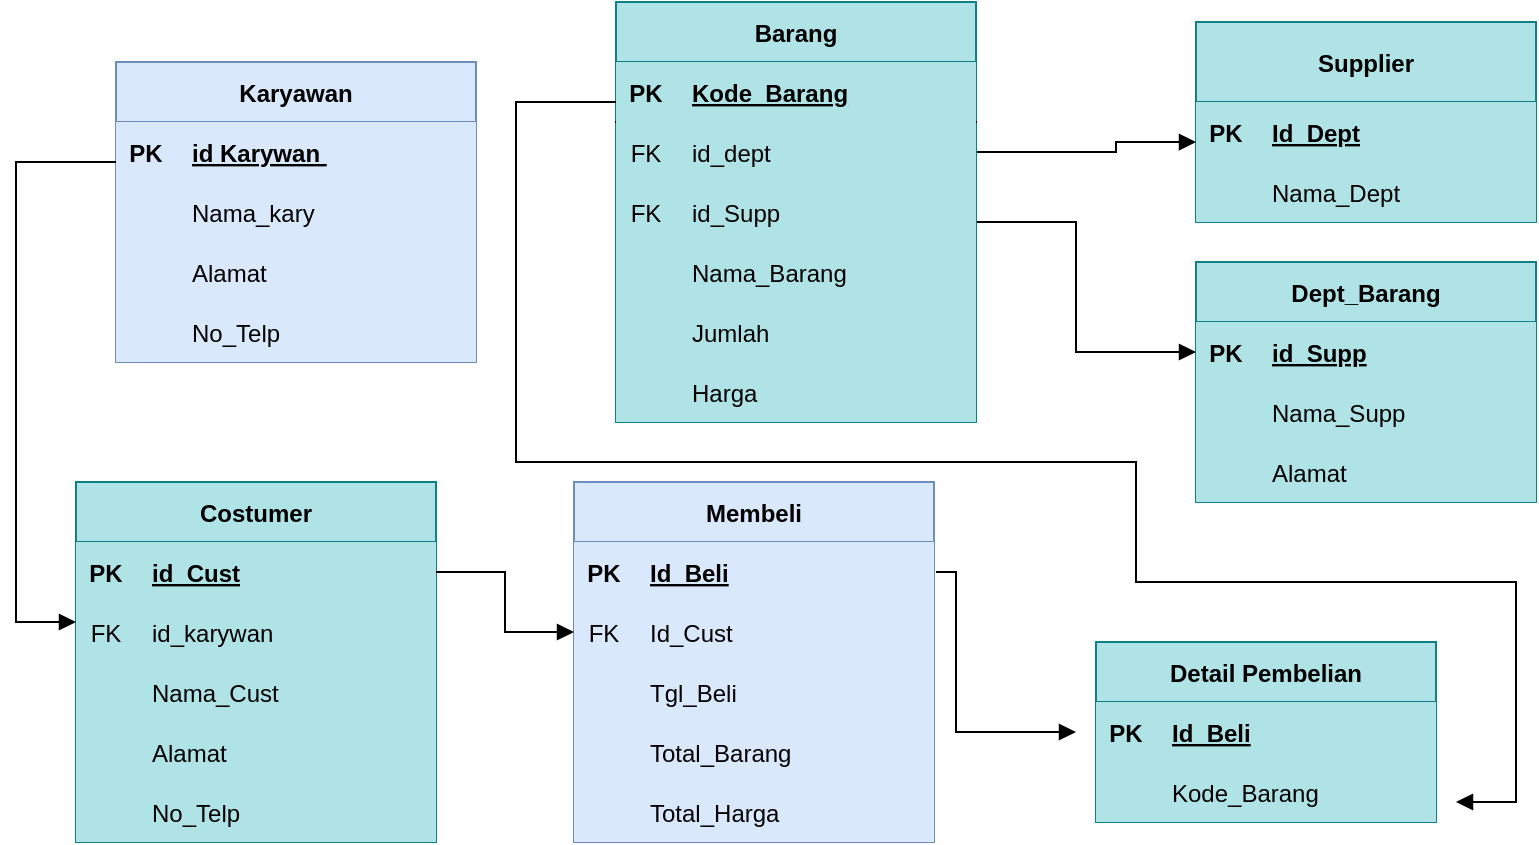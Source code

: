 <mxfile version="20.5.2" type="github">
  <diagram id="lLpXDyVzqlYHPdVx78_k" name="Halaman-1">
    <mxGraphModel dx="830" dy="457" grid="1" gridSize="10" guides="1" tooltips="1" connect="1" arrows="1" fold="1" page="1" pageScale="1" pageWidth="827" pageHeight="1169" math="0" shadow="0">
      <root>
        <mxCell id="0" />
        <mxCell id="1" parent="0" />
        <mxCell id="tjBfu9nN-_XpgavEUP0M-31" value="Karyawan" style="shape=table;startSize=30;container=1;collapsible=1;childLayout=tableLayout;fixedRows=1;rowLines=0;fontStyle=1;align=center;resizeLast=1;fillColor=#dae8fc;strokeColor=#6c8ebf;bottom=0;" vertex="1" parent="1">
          <mxGeometry x="100" y="90" width="180" height="150" as="geometry" />
        </mxCell>
        <mxCell id="tjBfu9nN-_XpgavEUP0M-32" value="" style="shape=tableRow;horizontal=0;startSize=0;swimlaneHead=0;swimlaneBody=0;fillColor=#dae8fc;collapsible=0;dropTarget=0;points=[[0,0.5],[1,0.5]];portConstraint=eastwest;top=0;left=0;right=0;bottom=0;strokeColor=#6c8ebf;" vertex="1" parent="tjBfu9nN-_XpgavEUP0M-31">
          <mxGeometry y="30" width="180" height="30" as="geometry" />
        </mxCell>
        <mxCell id="tjBfu9nN-_XpgavEUP0M-33" value="PK" style="shape=partialRectangle;connectable=0;fillColor=#dae8fc;top=0;left=0;bottom=0;right=0;fontStyle=1;overflow=hidden;strokeColor=#6c8ebf;" vertex="1" parent="tjBfu9nN-_XpgavEUP0M-32">
          <mxGeometry width="30" height="30" as="geometry">
            <mxRectangle width="30" height="30" as="alternateBounds" />
          </mxGeometry>
        </mxCell>
        <mxCell id="tjBfu9nN-_XpgavEUP0M-34" value="id Karywan " style="shape=partialRectangle;connectable=0;fillColor=#dae8fc;top=0;left=0;bottom=0;right=0;align=left;spacingLeft=6;fontStyle=5;overflow=hidden;strokeColor=#6c8ebf;" vertex="1" parent="tjBfu9nN-_XpgavEUP0M-32">
          <mxGeometry x="30" width="150" height="30" as="geometry">
            <mxRectangle width="150" height="30" as="alternateBounds" />
          </mxGeometry>
        </mxCell>
        <mxCell id="tjBfu9nN-_XpgavEUP0M-35" value="" style="shape=tableRow;horizontal=0;startSize=0;swimlaneHead=0;swimlaneBody=0;fillColor=#dae8fc;collapsible=0;dropTarget=0;points=[[0,0.5],[1,0.5]];portConstraint=eastwest;top=0;left=0;right=0;bottom=0;strokeColor=#6c8ebf;" vertex="1" parent="tjBfu9nN-_XpgavEUP0M-31">
          <mxGeometry y="60" width="180" height="30" as="geometry" />
        </mxCell>
        <mxCell id="tjBfu9nN-_XpgavEUP0M-36" value="" style="shape=partialRectangle;connectable=0;fillColor=#dae8fc;top=0;left=0;bottom=0;right=0;editable=1;overflow=hidden;strokeColor=#6c8ebf;" vertex="1" parent="tjBfu9nN-_XpgavEUP0M-35">
          <mxGeometry width="30" height="30" as="geometry">
            <mxRectangle width="30" height="30" as="alternateBounds" />
          </mxGeometry>
        </mxCell>
        <mxCell id="tjBfu9nN-_XpgavEUP0M-37" value="Nama_kary" style="shape=partialRectangle;connectable=0;fillColor=#dae8fc;top=0;left=0;bottom=0;right=0;align=left;spacingLeft=6;overflow=hidden;strokeColor=#6c8ebf;" vertex="1" parent="tjBfu9nN-_XpgavEUP0M-35">
          <mxGeometry x="30" width="150" height="30" as="geometry">
            <mxRectangle width="150" height="30" as="alternateBounds" />
          </mxGeometry>
        </mxCell>
        <mxCell id="tjBfu9nN-_XpgavEUP0M-38" value="" style="shape=tableRow;horizontal=0;startSize=0;swimlaneHead=0;swimlaneBody=0;fillColor=#dae8fc;collapsible=0;dropTarget=0;points=[[0,0.5],[1,0.5]];portConstraint=eastwest;top=0;left=0;right=0;bottom=0;strokeColor=#6c8ebf;" vertex="1" parent="tjBfu9nN-_XpgavEUP0M-31">
          <mxGeometry y="90" width="180" height="30" as="geometry" />
        </mxCell>
        <mxCell id="tjBfu9nN-_XpgavEUP0M-39" value="" style="shape=partialRectangle;connectable=0;fillColor=#dae8fc;top=0;left=0;bottom=0;right=0;editable=1;overflow=hidden;strokeColor=#6c8ebf;" vertex="1" parent="tjBfu9nN-_XpgavEUP0M-38">
          <mxGeometry width="30" height="30" as="geometry">
            <mxRectangle width="30" height="30" as="alternateBounds" />
          </mxGeometry>
        </mxCell>
        <mxCell id="tjBfu9nN-_XpgavEUP0M-40" value="Alamat" style="shape=partialRectangle;connectable=0;fillColor=#dae8fc;top=0;left=0;bottom=0;right=0;align=left;spacingLeft=6;overflow=hidden;strokeColor=#6c8ebf;" vertex="1" parent="tjBfu9nN-_XpgavEUP0M-38">
          <mxGeometry x="30" width="150" height="30" as="geometry">
            <mxRectangle width="150" height="30" as="alternateBounds" />
          </mxGeometry>
        </mxCell>
        <mxCell id="tjBfu9nN-_XpgavEUP0M-41" value="" style="shape=tableRow;horizontal=0;startSize=0;swimlaneHead=0;swimlaneBody=0;fillColor=#dae8fc;collapsible=0;dropTarget=0;points=[[0,0.5],[1,0.5]];portConstraint=eastwest;top=0;left=0;right=0;bottom=0;strokeColor=#6c8ebf;" vertex="1" parent="tjBfu9nN-_XpgavEUP0M-31">
          <mxGeometry y="120" width="180" height="30" as="geometry" />
        </mxCell>
        <mxCell id="tjBfu9nN-_XpgavEUP0M-42" value="" style="shape=partialRectangle;connectable=0;fillColor=#dae8fc;top=0;left=0;bottom=0;right=0;editable=1;overflow=hidden;strokeColor=#6c8ebf;" vertex="1" parent="tjBfu9nN-_XpgavEUP0M-41">
          <mxGeometry width="30" height="30" as="geometry">
            <mxRectangle width="30" height="30" as="alternateBounds" />
          </mxGeometry>
        </mxCell>
        <mxCell id="tjBfu9nN-_XpgavEUP0M-43" value="No_Telp" style="shape=partialRectangle;connectable=0;fillColor=#dae8fc;top=0;left=0;bottom=0;right=0;align=left;spacingLeft=6;overflow=hidden;strokeColor=#6c8ebf;" vertex="1" parent="tjBfu9nN-_XpgavEUP0M-41">
          <mxGeometry x="30" width="150" height="30" as="geometry">
            <mxRectangle width="150" height="30" as="alternateBounds" />
          </mxGeometry>
        </mxCell>
        <mxCell id="tjBfu9nN-_XpgavEUP0M-44" value="Membeli" style="shape=table;startSize=30;container=1;collapsible=1;childLayout=tableLayout;fixedRows=1;rowLines=0;fontStyle=1;align=center;resizeLast=1;fillColor=#dae8fc;strokeColor=#6c8ebf;bottom=0;" vertex="1" parent="1">
          <mxGeometry x="329" y="300" width="180" height="180" as="geometry" />
        </mxCell>
        <mxCell id="tjBfu9nN-_XpgavEUP0M-45" value="" style="shape=tableRow;horizontal=0;startSize=0;swimlaneHead=0;swimlaneBody=0;fillColor=#dae8fc;collapsible=0;dropTarget=0;points=[[0,0.5],[1,0.5]];portConstraint=eastwest;top=0;left=0;right=0;bottom=0;strokeColor=#6c8ebf;" vertex="1" parent="tjBfu9nN-_XpgavEUP0M-44">
          <mxGeometry y="30" width="180" height="30" as="geometry" />
        </mxCell>
        <mxCell id="tjBfu9nN-_XpgavEUP0M-46" value="PK" style="shape=partialRectangle;connectable=0;fillColor=#dae8fc;top=0;left=0;bottom=0;right=0;fontStyle=1;overflow=hidden;strokeColor=#6c8ebf;" vertex="1" parent="tjBfu9nN-_XpgavEUP0M-45">
          <mxGeometry width="30" height="30" as="geometry">
            <mxRectangle width="30" height="30" as="alternateBounds" />
          </mxGeometry>
        </mxCell>
        <mxCell id="tjBfu9nN-_XpgavEUP0M-47" value="Id_Beli" style="shape=partialRectangle;connectable=0;fillColor=#dae8fc;top=0;left=0;bottom=0;right=0;align=left;spacingLeft=6;fontStyle=5;overflow=hidden;strokeColor=#6c8ebf;" vertex="1" parent="tjBfu9nN-_XpgavEUP0M-45">
          <mxGeometry x="30" width="150" height="30" as="geometry">
            <mxRectangle width="150" height="30" as="alternateBounds" />
          </mxGeometry>
        </mxCell>
        <mxCell id="tjBfu9nN-_XpgavEUP0M-48" value="" style="shape=tableRow;horizontal=0;startSize=0;swimlaneHead=0;swimlaneBody=0;fillColor=#dae8fc;collapsible=0;dropTarget=0;points=[[0,0.5],[1,0.5]];portConstraint=eastwest;top=0;left=0;right=0;bottom=0;strokeColor=#6c8ebf;" vertex="1" parent="tjBfu9nN-_XpgavEUP0M-44">
          <mxGeometry y="60" width="180" height="30" as="geometry" />
        </mxCell>
        <mxCell id="tjBfu9nN-_XpgavEUP0M-49" value="FK" style="shape=partialRectangle;connectable=0;fillColor=#dae8fc;top=0;left=0;bottom=0;right=0;editable=1;overflow=hidden;strokeColor=#6c8ebf;" vertex="1" parent="tjBfu9nN-_XpgavEUP0M-48">
          <mxGeometry width="30" height="30" as="geometry">
            <mxRectangle width="30" height="30" as="alternateBounds" />
          </mxGeometry>
        </mxCell>
        <mxCell id="tjBfu9nN-_XpgavEUP0M-50" value="Id_Cust" style="shape=partialRectangle;connectable=0;fillColor=#dae8fc;top=0;left=0;bottom=0;right=0;align=left;spacingLeft=6;overflow=hidden;strokeColor=#6c8ebf;" vertex="1" parent="tjBfu9nN-_XpgavEUP0M-48">
          <mxGeometry x="30" width="150" height="30" as="geometry">
            <mxRectangle width="150" height="30" as="alternateBounds" />
          </mxGeometry>
        </mxCell>
        <mxCell id="tjBfu9nN-_XpgavEUP0M-51" value="" style="shape=tableRow;horizontal=0;startSize=0;swimlaneHead=0;swimlaneBody=0;fillColor=#dae8fc;collapsible=0;dropTarget=0;points=[[0,0.5],[1,0.5]];portConstraint=eastwest;top=0;left=0;right=0;bottom=0;strokeColor=#6c8ebf;" vertex="1" parent="tjBfu9nN-_XpgavEUP0M-44">
          <mxGeometry y="90" width="180" height="30" as="geometry" />
        </mxCell>
        <mxCell id="tjBfu9nN-_XpgavEUP0M-52" value="" style="shape=partialRectangle;connectable=0;fillColor=#dae8fc;top=0;left=0;bottom=0;right=0;editable=1;overflow=hidden;strokeColor=#6c8ebf;" vertex="1" parent="tjBfu9nN-_XpgavEUP0M-51">
          <mxGeometry width="30" height="30" as="geometry">
            <mxRectangle width="30" height="30" as="alternateBounds" />
          </mxGeometry>
        </mxCell>
        <mxCell id="tjBfu9nN-_XpgavEUP0M-53" value="Tgl_Beli" style="shape=partialRectangle;connectable=0;fillColor=#dae8fc;top=0;left=0;bottom=0;right=0;align=left;spacingLeft=6;overflow=hidden;strokeColor=#6c8ebf;" vertex="1" parent="tjBfu9nN-_XpgavEUP0M-51">
          <mxGeometry x="30" width="150" height="30" as="geometry">
            <mxRectangle width="150" height="30" as="alternateBounds" />
          </mxGeometry>
        </mxCell>
        <mxCell id="tjBfu9nN-_XpgavEUP0M-54" value="" style="shape=tableRow;horizontal=0;startSize=0;swimlaneHead=0;swimlaneBody=0;fillColor=#dae8fc;collapsible=0;dropTarget=0;points=[[0,0.5],[1,0.5]];portConstraint=eastwest;top=0;left=0;right=0;bottom=0;strokeColor=#6c8ebf;" vertex="1" parent="tjBfu9nN-_XpgavEUP0M-44">
          <mxGeometry y="120" width="180" height="30" as="geometry" />
        </mxCell>
        <mxCell id="tjBfu9nN-_XpgavEUP0M-55" value="" style="shape=partialRectangle;connectable=0;fillColor=#dae8fc;top=0;left=0;bottom=0;right=0;editable=1;overflow=hidden;strokeColor=#6c8ebf;" vertex="1" parent="tjBfu9nN-_XpgavEUP0M-54">
          <mxGeometry width="30" height="30" as="geometry">
            <mxRectangle width="30" height="30" as="alternateBounds" />
          </mxGeometry>
        </mxCell>
        <mxCell id="tjBfu9nN-_XpgavEUP0M-56" value="Total_Barang" style="shape=partialRectangle;connectable=0;fillColor=#dae8fc;top=0;left=0;bottom=0;right=0;align=left;spacingLeft=6;overflow=hidden;strokeColor=#6c8ebf;" vertex="1" parent="tjBfu9nN-_XpgavEUP0M-54">
          <mxGeometry x="30" width="150" height="30" as="geometry">
            <mxRectangle width="150" height="30" as="alternateBounds" />
          </mxGeometry>
        </mxCell>
        <mxCell id="tjBfu9nN-_XpgavEUP0M-113" value="" style="shape=tableRow;horizontal=0;startSize=0;swimlaneHead=0;swimlaneBody=0;fillColor=#dae8fc;collapsible=0;dropTarget=0;points=[[0,0.5],[1,0.5]];portConstraint=eastwest;top=0;left=0;right=0;bottom=0;strokeColor=#6c8ebf;" vertex="1" parent="tjBfu9nN-_XpgavEUP0M-44">
          <mxGeometry y="150" width="180" height="30" as="geometry" />
        </mxCell>
        <mxCell id="tjBfu9nN-_XpgavEUP0M-114" value="" style="shape=partialRectangle;connectable=0;fillColor=#dae8fc;top=0;left=0;bottom=0;right=0;editable=1;overflow=hidden;strokeColor=#6c8ebf;" vertex="1" parent="tjBfu9nN-_XpgavEUP0M-113">
          <mxGeometry width="30" height="30" as="geometry">
            <mxRectangle width="30" height="30" as="alternateBounds" />
          </mxGeometry>
        </mxCell>
        <mxCell id="tjBfu9nN-_XpgavEUP0M-115" value="Total_Harga" style="shape=partialRectangle;connectable=0;fillColor=#dae8fc;top=0;left=0;bottom=0;right=0;align=left;spacingLeft=6;overflow=hidden;strokeColor=#6c8ebf;" vertex="1" parent="tjBfu9nN-_XpgavEUP0M-113">
          <mxGeometry x="30" width="150" height="30" as="geometry">
            <mxRectangle width="150" height="30" as="alternateBounds" />
          </mxGeometry>
        </mxCell>
        <mxCell id="tjBfu9nN-_XpgavEUP0M-57" value="Costumer" style="shape=table;startSize=30;container=1;collapsible=1;childLayout=tableLayout;fixedRows=1;rowLines=0;fontStyle=1;align=center;resizeLast=1;fillColor=#b0e3e6;strokeColor=#0e8088;bottom=0;" vertex="1" parent="1">
          <mxGeometry x="80" y="300" width="180" height="180" as="geometry">
            <mxRectangle x="330" y="80" width="100" height="30" as="alternateBounds" />
          </mxGeometry>
        </mxCell>
        <mxCell id="tjBfu9nN-_XpgavEUP0M-58" value="" style="shape=tableRow;horizontal=0;startSize=0;swimlaneHead=0;swimlaneBody=0;collapsible=0;dropTarget=0;points=[[0,0.5],[1,0.5]];portConstraint=eastwest;top=0;left=0;right=0;bottom=0;fillColor=#b0e3e6;strokeColor=#0e8088;" vertex="1" parent="tjBfu9nN-_XpgavEUP0M-57">
          <mxGeometry y="30" width="180" height="30" as="geometry" />
        </mxCell>
        <mxCell id="tjBfu9nN-_XpgavEUP0M-59" value="PK" style="shape=partialRectangle;connectable=0;top=0;left=0;bottom=0;right=0;fontStyle=1;overflow=hidden;fillColor=#b0e3e6;strokeColor=#0e8088;" vertex="1" parent="tjBfu9nN-_XpgavEUP0M-58">
          <mxGeometry width="30" height="30" as="geometry">
            <mxRectangle width="30" height="30" as="alternateBounds" />
          </mxGeometry>
        </mxCell>
        <mxCell id="tjBfu9nN-_XpgavEUP0M-60" value="id_Cust" style="shape=partialRectangle;connectable=0;top=0;left=0;bottom=0;right=0;align=left;spacingLeft=6;fontStyle=5;overflow=hidden;fillColor=#b0e3e6;strokeColor=#0e8088;" vertex="1" parent="tjBfu9nN-_XpgavEUP0M-58">
          <mxGeometry x="30" width="150" height="30" as="geometry">
            <mxRectangle width="150" height="30" as="alternateBounds" />
          </mxGeometry>
        </mxCell>
        <mxCell id="tjBfu9nN-_XpgavEUP0M-61" value="" style="shape=tableRow;horizontal=0;startSize=0;swimlaneHead=0;swimlaneBody=0;collapsible=0;dropTarget=0;points=[[0,0.5],[1,0.5]];portConstraint=eastwest;top=0;left=0;right=0;bottom=0;fillColor=#b0e3e6;strokeColor=#0e8088;" vertex="1" parent="tjBfu9nN-_XpgavEUP0M-57">
          <mxGeometry y="60" width="180" height="30" as="geometry" />
        </mxCell>
        <mxCell id="tjBfu9nN-_XpgavEUP0M-62" value="FK" style="shape=partialRectangle;connectable=0;top=0;left=0;bottom=0;right=0;editable=1;overflow=hidden;fillColor=#b0e3e6;strokeColor=#0e8088;" vertex="1" parent="tjBfu9nN-_XpgavEUP0M-61">
          <mxGeometry width="30" height="30" as="geometry">
            <mxRectangle width="30" height="30" as="alternateBounds" />
          </mxGeometry>
        </mxCell>
        <mxCell id="tjBfu9nN-_XpgavEUP0M-63" value="id_karywan" style="shape=partialRectangle;connectable=0;top=0;left=0;bottom=0;right=0;align=left;spacingLeft=6;overflow=hidden;fillColor=#b0e3e6;strokeColor=#0e8088;" vertex="1" parent="tjBfu9nN-_XpgavEUP0M-61">
          <mxGeometry x="30" width="150" height="30" as="geometry">
            <mxRectangle width="150" height="30" as="alternateBounds" />
          </mxGeometry>
        </mxCell>
        <mxCell id="tjBfu9nN-_XpgavEUP0M-64" value="" style="shape=tableRow;horizontal=0;startSize=0;swimlaneHead=0;swimlaneBody=0;collapsible=0;dropTarget=0;points=[[0,0.5],[1,0.5]];portConstraint=eastwest;top=0;left=0;right=0;bottom=0;fillColor=#b0e3e6;strokeColor=#0e8088;" vertex="1" parent="tjBfu9nN-_XpgavEUP0M-57">
          <mxGeometry y="90" width="180" height="30" as="geometry" />
        </mxCell>
        <mxCell id="tjBfu9nN-_XpgavEUP0M-65" value="" style="shape=partialRectangle;connectable=0;top=0;left=0;bottom=0;right=0;editable=1;overflow=hidden;fillColor=#b0e3e6;strokeColor=#0e8088;" vertex="1" parent="tjBfu9nN-_XpgavEUP0M-64">
          <mxGeometry width="30" height="30" as="geometry">
            <mxRectangle width="30" height="30" as="alternateBounds" />
          </mxGeometry>
        </mxCell>
        <mxCell id="tjBfu9nN-_XpgavEUP0M-66" value="Nama_Cust" style="shape=partialRectangle;connectable=0;top=0;left=0;bottom=0;right=0;align=left;spacingLeft=6;overflow=hidden;fillColor=#b0e3e6;strokeColor=#0e8088;" vertex="1" parent="tjBfu9nN-_XpgavEUP0M-64">
          <mxGeometry x="30" width="150" height="30" as="geometry">
            <mxRectangle width="150" height="30" as="alternateBounds" />
          </mxGeometry>
        </mxCell>
        <mxCell id="tjBfu9nN-_XpgavEUP0M-67" value="" style="shape=tableRow;horizontal=0;startSize=0;swimlaneHead=0;swimlaneBody=0;collapsible=0;dropTarget=0;points=[[0,0.5],[1,0.5]];portConstraint=eastwest;top=0;left=0;right=0;bottom=0;fillColor=#b0e3e6;strokeColor=#0e8088;" vertex="1" parent="tjBfu9nN-_XpgavEUP0M-57">
          <mxGeometry y="120" width="180" height="30" as="geometry" />
        </mxCell>
        <mxCell id="tjBfu9nN-_XpgavEUP0M-68" value="" style="shape=partialRectangle;connectable=0;top=0;left=0;bottom=0;right=0;editable=1;overflow=hidden;fillColor=#b0e3e6;strokeColor=#0e8088;" vertex="1" parent="tjBfu9nN-_XpgavEUP0M-67">
          <mxGeometry width="30" height="30" as="geometry">
            <mxRectangle width="30" height="30" as="alternateBounds" />
          </mxGeometry>
        </mxCell>
        <mxCell id="tjBfu9nN-_XpgavEUP0M-69" value="Alamat" style="shape=partialRectangle;connectable=0;top=0;left=0;bottom=0;right=0;align=left;spacingLeft=6;overflow=hidden;fillColor=#b0e3e6;strokeColor=#0e8088;" vertex="1" parent="tjBfu9nN-_XpgavEUP0M-67">
          <mxGeometry x="30" width="150" height="30" as="geometry">
            <mxRectangle width="150" height="30" as="alternateBounds" />
          </mxGeometry>
        </mxCell>
        <mxCell id="tjBfu9nN-_XpgavEUP0M-88" value="" style="shape=tableRow;horizontal=0;startSize=0;swimlaneHead=0;swimlaneBody=0;collapsible=0;dropTarget=0;points=[[0,0.5],[1,0.5]];portConstraint=eastwest;top=0;left=0;right=0;bottom=0;fillColor=#b0e3e6;strokeColor=#0e8088;" vertex="1" parent="tjBfu9nN-_XpgavEUP0M-57">
          <mxGeometry y="150" width="180" height="30" as="geometry" />
        </mxCell>
        <mxCell id="tjBfu9nN-_XpgavEUP0M-89" value="" style="shape=partialRectangle;connectable=0;top=0;left=0;bottom=0;right=0;editable=1;overflow=hidden;fillColor=#b0e3e6;strokeColor=#0e8088;" vertex="1" parent="tjBfu9nN-_XpgavEUP0M-88">
          <mxGeometry width="30" height="30" as="geometry">
            <mxRectangle width="30" height="30" as="alternateBounds" />
          </mxGeometry>
        </mxCell>
        <mxCell id="tjBfu9nN-_XpgavEUP0M-90" value="No_Telp" style="shape=partialRectangle;connectable=0;top=0;left=0;bottom=0;right=0;align=left;spacingLeft=6;overflow=hidden;fillColor=#b0e3e6;strokeColor=#0e8088;" vertex="1" parent="tjBfu9nN-_XpgavEUP0M-88">
          <mxGeometry x="30" width="150" height="30" as="geometry">
            <mxRectangle width="150" height="30" as="alternateBounds" />
          </mxGeometry>
        </mxCell>
        <mxCell id="tjBfu9nN-_XpgavEUP0M-97" value="Detail Pembelian" style="shape=table;startSize=30;container=1;collapsible=1;childLayout=tableLayout;fixedRows=1;rowLines=0;fontStyle=1;align=center;resizeLast=1;fillColor=#b0e3e6;strokeColor=#0e8088;bottom=0;" vertex="1" parent="1">
          <mxGeometry x="590" y="380" width="170" height="90" as="geometry">
            <mxRectangle x="330" y="80" width="100" height="30" as="alternateBounds" />
          </mxGeometry>
        </mxCell>
        <mxCell id="tjBfu9nN-_XpgavEUP0M-98" value="" style="shape=tableRow;horizontal=0;startSize=0;swimlaneHead=0;swimlaneBody=0;collapsible=0;dropTarget=0;points=[[0,0.5],[1,0.5]];portConstraint=eastwest;top=0;left=0;right=0;bottom=0;fillColor=#b0e3e6;strokeColor=#0e8088;" vertex="1" parent="tjBfu9nN-_XpgavEUP0M-97">
          <mxGeometry y="30" width="170" height="30" as="geometry" />
        </mxCell>
        <mxCell id="tjBfu9nN-_XpgavEUP0M-99" value="PK" style="shape=partialRectangle;connectable=0;top=0;left=0;bottom=0;right=0;fontStyle=1;overflow=hidden;fillColor=#b0e3e6;strokeColor=#0e8088;" vertex="1" parent="tjBfu9nN-_XpgavEUP0M-98">
          <mxGeometry width="30" height="30" as="geometry">
            <mxRectangle width="30" height="30" as="alternateBounds" />
          </mxGeometry>
        </mxCell>
        <mxCell id="tjBfu9nN-_XpgavEUP0M-100" value="Id_Beli" style="shape=partialRectangle;connectable=0;top=0;left=0;bottom=0;right=0;align=left;spacingLeft=6;fontStyle=5;overflow=hidden;fillColor=#b0e3e6;strokeColor=#0e8088;" vertex="1" parent="tjBfu9nN-_XpgavEUP0M-98">
          <mxGeometry x="30" width="140" height="30" as="geometry">
            <mxRectangle width="140" height="30" as="alternateBounds" />
          </mxGeometry>
        </mxCell>
        <mxCell id="tjBfu9nN-_XpgavEUP0M-101" value="" style="shape=tableRow;horizontal=0;startSize=0;swimlaneHead=0;swimlaneBody=0;collapsible=0;dropTarget=0;points=[[0,0.5],[1,0.5]];portConstraint=eastwest;top=0;left=0;right=0;bottom=0;fillColor=#b0e3e6;strokeColor=#0e8088;" vertex="1" parent="tjBfu9nN-_XpgavEUP0M-97">
          <mxGeometry y="60" width="170" height="30" as="geometry" />
        </mxCell>
        <mxCell id="tjBfu9nN-_XpgavEUP0M-102" value="" style="shape=partialRectangle;connectable=0;top=0;left=0;bottom=0;right=0;editable=1;overflow=hidden;fillColor=#b0e3e6;strokeColor=#0e8088;" vertex="1" parent="tjBfu9nN-_XpgavEUP0M-101">
          <mxGeometry width="30" height="30" as="geometry">
            <mxRectangle width="30" height="30" as="alternateBounds" />
          </mxGeometry>
        </mxCell>
        <mxCell id="tjBfu9nN-_XpgavEUP0M-103" value="Kode_Barang" style="shape=partialRectangle;connectable=0;top=0;left=0;bottom=0;right=0;align=left;spacingLeft=6;overflow=hidden;fillColor=#b0e3e6;strokeColor=#0e8088;" vertex="1" parent="tjBfu9nN-_XpgavEUP0M-101">
          <mxGeometry x="30" width="140" height="30" as="geometry">
            <mxRectangle width="140" height="30" as="alternateBounds" />
          </mxGeometry>
        </mxCell>
        <mxCell id="tjBfu9nN-_XpgavEUP0M-151" value="Supplier" style="shape=table;startSize=40;container=1;collapsible=1;childLayout=tableLayout;fixedRows=1;rowLines=0;fontStyle=1;align=center;resizeLast=1;fillColor=#b0e3e6;strokeColor=#0e8088;bottom=0;" vertex="1" parent="1">
          <mxGeometry x="640" y="70" width="170" height="100" as="geometry">
            <mxRectangle x="330" y="80" width="100" height="30" as="alternateBounds" />
          </mxGeometry>
        </mxCell>
        <mxCell id="tjBfu9nN-_XpgavEUP0M-152" value="" style="shape=tableRow;horizontal=0;startSize=0;swimlaneHead=0;swimlaneBody=0;collapsible=0;dropTarget=0;points=[[0,0.5],[1,0.5]];portConstraint=eastwest;top=0;left=0;right=0;bottom=0;fillColor=#b0e3e6;strokeColor=#0e8088;" vertex="1" parent="tjBfu9nN-_XpgavEUP0M-151">
          <mxGeometry y="40" width="170" height="30" as="geometry" />
        </mxCell>
        <mxCell id="tjBfu9nN-_XpgavEUP0M-153" value="PK" style="shape=partialRectangle;connectable=0;top=0;left=0;bottom=0;right=0;fontStyle=1;overflow=hidden;fillColor=#b0e3e6;strokeColor=#0e8088;" vertex="1" parent="tjBfu9nN-_XpgavEUP0M-152">
          <mxGeometry width="30" height="30" as="geometry">
            <mxRectangle width="30" height="30" as="alternateBounds" />
          </mxGeometry>
        </mxCell>
        <mxCell id="tjBfu9nN-_XpgavEUP0M-154" value="Id_Dept" style="shape=partialRectangle;connectable=0;top=0;left=0;bottom=0;right=0;align=left;spacingLeft=6;fontStyle=5;overflow=hidden;fillColor=#b0e3e6;strokeColor=#0e8088;" vertex="1" parent="tjBfu9nN-_XpgavEUP0M-152">
          <mxGeometry x="30" width="140" height="30" as="geometry">
            <mxRectangle width="140" height="30" as="alternateBounds" />
          </mxGeometry>
        </mxCell>
        <mxCell id="tjBfu9nN-_XpgavEUP0M-155" value="" style="shape=tableRow;horizontal=0;startSize=0;swimlaneHead=0;swimlaneBody=0;collapsible=0;dropTarget=0;points=[[0,0.5],[1,0.5]];portConstraint=eastwest;top=0;left=0;right=0;bottom=0;fillColor=#b0e3e6;strokeColor=#0e8088;" vertex="1" parent="tjBfu9nN-_XpgavEUP0M-151">
          <mxGeometry y="70" width="170" height="30" as="geometry" />
        </mxCell>
        <mxCell id="tjBfu9nN-_XpgavEUP0M-156" value="" style="shape=partialRectangle;connectable=0;top=0;left=0;bottom=0;right=0;editable=1;overflow=hidden;fillColor=#b0e3e6;strokeColor=#0e8088;" vertex="1" parent="tjBfu9nN-_XpgavEUP0M-155">
          <mxGeometry width="30" height="30" as="geometry">
            <mxRectangle width="30" height="30" as="alternateBounds" />
          </mxGeometry>
        </mxCell>
        <mxCell id="tjBfu9nN-_XpgavEUP0M-157" value="Nama_Dept" style="shape=partialRectangle;connectable=0;top=0;left=0;bottom=0;right=0;align=left;spacingLeft=6;overflow=hidden;fillColor=#b0e3e6;strokeColor=#0e8088;" vertex="1" parent="tjBfu9nN-_XpgavEUP0M-155">
          <mxGeometry x="30" width="140" height="30" as="geometry">
            <mxRectangle width="140" height="30" as="alternateBounds" />
          </mxGeometry>
        </mxCell>
        <mxCell id="tjBfu9nN-_XpgavEUP0M-158" value="Dept_Barang" style="shape=table;startSize=30;container=1;collapsible=1;childLayout=tableLayout;fixedRows=1;rowLines=0;fontStyle=1;align=center;resizeLast=1;fillColor=#b0e3e6;strokeColor=#0e8088;bottom=0;" vertex="1" parent="1">
          <mxGeometry x="640" y="190" width="170" height="120" as="geometry">
            <mxRectangle x="330" y="80" width="100" height="30" as="alternateBounds" />
          </mxGeometry>
        </mxCell>
        <mxCell id="tjBfu9nN-_XpgavEUP0M-159" value="" style="shape=tableRow;horizontal=0;startSize=0;swimlaneHead=0;swimlaneBody=0;collapsible=0;dropTarget=0;points=[[0,0.5],[1,0.5]];portConstraint=eastwest;top=0;left=0;right=0;bottom=0;fillColor=#b0e3e6;strokeColor=#0e8088;" vertex="1" parent="tjBfu9nN-_XpgavEUP0M-158">
          <mxGeometry y="30" width="170" height="30" as="geometry" />
        </mxCell>
        <mxCell id="tjBfu9nN-_XpgavEUP0M-160" value="PK" style="shape=partialRectangle;connectable=0;top=0;left=0;bottom=0;right=0;fontStyle=1;overflow=hidden;fillColor=#b0e3e6;strokeColor=#0e8088;" vertex="1" parent="tjBfu9nN-_XpgavEUP0M-159">
          <mxGeometry width="30" height="30" as="geometry">
            <mxRectangle width="30" height="30" as="alternateBounds" />
          </mxGeometry>
        </mxCell>
        <mxCell id="tjBfu9nN-_XpgavEUP0M-161" value="id_Supp" style="shape=partialRectangle;connectable=0;top=0;left=0;bottom=0;right=0;align=left;spacingLeft=6;fontStyle=5;overflow=hidden;fillColor=#b0e3e6;strokeColor=#0e8088;" vertex="1" parent="tjBfu9nN-_XpgavEUP0M-159">
          <mxGeometry x="30" width="140" height="30" as="geometry">
            <mxRectangle width="140" height="30" as="alternateBounds" />
          </mxGeometry>
        </mxCell>
        <mxCell id="tjBfu9nN-_XpgavEUP0M-162" value="" style="shape=tableRow;horizontal=0;startSize=0;swimlaneHead=0;swimlaneBody=0;collapsible=0;dropTarget=0;points=[[0,0.5],[1,0.5]];portConstraint=eastwest;top=0;left=0;right=0;bottom=0;fillColor=#b0e3e6;strokeColor=#0e8088;" vertex="1" parent="tjBfu9nN-_XpgavEUP0M-158">
          <mxGeometry y="60" width="170" height="30" as="geometry" />
        </mxCell>
        <mxCell id="tjBfu9nN-_XpgavEUP0M-163" value="" style="shape=partialRectangle;connectable=0;top=0;left=0;bottom=0;right=0;editable=1;overflow=hidden;fillColor=#b0e3e6;strokeColor=#0e8088;" vertex="1" parent="tjBfu9nN-_XpgavEUP0M-162">
          <mxGeometry width="30" height="30" as="geometry">
            <mxRectangle width="30" height="30" as="alternateBounds" />
          </mxGeometry>
        </mxCell>
        <mxCell id="tjBfu9nN-_XpgavEUP0M-164" value="Nama_Supp" style="shape=partialRectangle;connectable=0;top=0;left=0;bottom=0;right=0;align=left;spacingLeft=6;overflow=hidden;fillColor=#b0e3e6;strokeColor=#0e8088;" vertex="1" parent="tjBfu9nN-_XpgavEUP0M-162">
          <mxGeometry x="30" width="140" height="30" as="geometry">
            <mxRectangle width="140" height="30" as="alternateBounds" />
          </mxGeometry>
        </mxCell>
        <mxCell id="tjBfu9nN-_XpgavEUP0M-166" value="" style="shape=tableRow;horizontal=0;startSize=0;swimlaneHead=0;swimlaneBody=0;collapsible=0;dropTarget=0;points=[[0,0.5],[1,0.5]];portConstraint=eastwest;top=0;left=0;right=0;bottom=0;fillColor=#b0e3e6;strokeColor=#0e8088;" vertex="1" parent="tjBfu9nN-_XpgavEUP0M-158">
          <mxGeometry y="90" width="170" height="30" as="geometry" />
        </mxCell>
        <mxCell id="tjBfu9nN-_XpgavEUP0M-167" value="" style="shape=partialRectangle;connectable=0;top=0;left=0;bottom=0;right=0;editable=1;overflow=hidden;fillColor=#b0e3e6;strokeColor=#0e8088;" vertex="1" parent="tjBfu9nN-_XpgavEUP0M-166">
          <mxGeometry width="30" height="30" as="geometry">
            <mxRectangle width="30" height="30" as="alternateBounds" />
          </mxGeometry>
        </mxCell>
        <mxCell id="tjBfu9nN-_XpgavEUP0M-168" value="Alamat" style="shape=partialRectangle;connectable=0;top=0;left=0;bottom=0;right=0;align=left;spacingLeft=6;overflow=hidden;fillColor=#b0e3e6;strokeColor=#0e8088;" vertex="1" parent="tjBfu9nN-_XpgavEUP0M-166">
          <mxGeometry x="30" width="140" height="30" as="geometry">
            <mxRectangle width="140" height="30" as="alternateBounds" />
          </mxGeometry>
        </mxCell>
        <mxCell id="tjBfu9nN-_XpgavEUP0M-192" value="" style="endArrow=block;endFill=1;html=1;edgeStyle=orthogonalEdgeStyle;align=left;verticalAlign=top;rounded=0;exitX=0;exitY=0.667;exitDx=0;exitDy=0;exitPerimeter=0;" edge="1" parent="1" source="tjBfu9nN-_XpgavEUP0M-32">
          <mxGeometry x="-1" relative="1" as="geometry">
            <mxPoint x="90" y="140" as="sourcePoint" />
            <mxPoint x="80" y="370" as="targetPoint" />
            <Array as="points">
              <mxPoint x="50" y="140" />
              <mxPoint x="50" y="370" />
            </Array>
          </mxGeometry>
        </mxCell>
        <mxCell id="tjBfu9nN-_XpgavEUP0M-196" value="" style="endArrow=block;endFill=1;html=1;edgeStyle=orthogonalEdgeStyle;align=left;verticalAlign=top;rounded=0;entryX=0;entryY=0.5;entryDx=0;entryDy=0;exitX=1;exitY=0.5;exitDx=0;exitDy=0;" edge="1" parent="1" source="tjBfu9nN-_XpgavEUP0M-58" target="tjBfu9nN-_XpgavEUP0M-48">
          <mxGeometry x="-1" relative="1" as="geometry">
            <mxPoint x="270" y="350" as="sourcePoint" />
            <mxPoint x="320" y="370" as="targetPoint" />
          </mxGeometry>
        </mxCell>
        <mxCell id="tjBfu9nN-_XpgavEUP0M-198" value="" style="endArrow=block;endFill=1;html=1;edgeStyle=orthogonalEdgeStyle;align=left;verticalAlign=top;rounded=0;entryX=0;entryY=0.667;entryDx=0;entryDy=0;entryPerimeter=0;exitX=1;exitY=0.5;exitDx=0;exitDy=0;" edge="1" parent="1" source="tjBfu9nN-_XpgavEUP0M-219" target="tjBfu9nN-_XpgavEUP0M-152">
          <mxGeometry x="-1" relative="1" as="geometry">
            <mxPoint x="550" y="110" as="sourcePoint" />
            <mxPoint x="635" y="170" as="targetPoint" />
            <Array as="points">
              <mxPoint x="600" y="135" />
              <mxPoint x="600" y="130" />
            </Array>
          </mxGeometry>
        </mxCell>
        <mxCell id="tjBfu9nN-_XpgavEUP0M-200" value="" style="endArrow=block;endFill=1;html=1;edgeStyle=orthogonalEdgeStyle;align=left;verticalAlign=top;rounded=0;entryX=0;entryY=0.5;entryDx=0;entryDy=0;exitX=1;exitY=0.5;exitDx=0;exitDy=0;" edge="1" parent="1" source="tjBfu9nN-_XpgavEUP0M-222" target="tjBfu9nN-_XpgavEUP0M-159">
          <mxGeometry x="-1" relative="1" as="geometry">
            <mxPoint x="540" y="170" as="sourcePoint" />
            <mxPoint x="630" y="240" as="targetPoint" />
            <Array as="points">
              <mxPoint x="530" y="170" />
              <mxPoint x="580" y="170" />
              <mxPoint x="580" y="235" />
            </Array>
          </mxGeometry>
        </mxCell>
        <mxCell id="tjBfu9nN-_XpgavEUP0M-215" value="Barang" style="shape=table;startSize=30;container=1;collapsible=1;childLayout=tableLayout;fixedRows=1;rowLines=0;fontStyle=1;align=center;resizeLast=1;fillColor=#b0e3e6;strokeColor=#0e8088;" vertex="1" parent="1">
          <mxGeometry x="350" y="60" width="180" height="210" as="geometry" />
        </mxCell>
        <mxCell id="tjBfu9nN-_XpgavEUP0M-216" value="" style="shape=tableRow;horizontal=0;startSize=0;swimlaneHead=0;swimlaneBody=0;fillColor=none;collapsible=0;dropTarget=0;points=[[0,0.5],[1,0.5]];portConstraint=eastwest;top=0;left=0;right=0;bottom=1;" vertex="1" parent="tjBfu9nN-_XpgavEUP0M-215">
          <mxGeometry y="30" width="180" height="30" as="geometry" />
        </mxCell>
        <mxCell id="tjBfu9nN-_XpgavEUP0M-217" value="PK" style="shape=partialRectangle;connectable=0;fillColor=#b0e3e6;top=0;left=0;bottom=0;right=0;fontStyle=1;overflow=hidden;strokeColor=#0e8088;" vertex="1" parent="tjBfu9nN-_XpgavEUP0M-216">
          <mxGeometry width="30" height="30" as="geometry">
            <mxRectangle width="30" height="30" as="alternateBounds" />
          </mxGeometry>
        </mxCell>
        <mxCell id="tjBfu9nN-_XpgavEUP0M-218" value="Kode_Barang" style="shape=partialRectangle;connectable=0;fillColor=#b0e3e6;top=0;left=0;bottom=0;right=0;align=left;spacingLeft=6;fontStyle=5;overflow=hidden;strokeColor=#0e8088;" vertex="1" parent="tjBfu9nN-_XpgavEUP0M-216">
          <mxGeometry x="30" width="150" height="30" as="geometry">
            <mxRectangle width="150" height="30" as="alternateBounds" />
          </mxGeometry>
        </mxCell>
        <mxCell id="tjBfu9nN-_XpgavEUP0M-219" value="" style="shape=tableRow;horizontal=0;startSize=0;swimlaneHead=0;swimlaneBody=0;fillColor=none;collapsible=0;dropTarget=0;points=[[0,0.5],[1,0.5]];portConstraint=eastwest;top=0;left=0;right=0;bottom=0;" vertex="1" parent="tjBfu9nN-_XpgavEUP0M-215">
          <mxGeometry y="60" width="180" height="30" as="geometry" />
        </mxCell>
        <mxCell id="tjBfu9nN-_XpgavEUP0M-220" value="FK" style="shape=partialRectangle;connectable=0;fillColor=#b0e3e6;top=0;left=0;bottom=0;right=0;editable=1;overflow=hidden;strokeColor=#0e8088;" vertex="1" parent="tjBfu9nN-_XpgavEUP0M-219">
          <mxGeometry width="30" height="30" as="geometry">
            <mxRectangle width="30" height="30" as="alternateBounds" />
          </mxGeometry>
        </mxCell>
        <mxCell id="tjBfu9nN-_XpgavEUP0M-221" value="id_dept" style="shape=partialRectangle;connectable=0;fillColor=#b0e3e6;top=0;left=0;bottom=0;right=0;align=left;spacingLeft=6;overflow=hidden;strokeColor=#0e8088;" vertex="1" parent="tjBfu9nN-_XpgavEUP0M-219">
          <mxGeometry x="30" width="150" height="30" as="geometry">
            <mxRectangle width="150" height="30" as="alternateBounds" />
          </mxGeometry>
        </mxCell>
        <mxCell id="tjBfu9nN-_XpgavEUP0M-222" value="" style="shape=tableRow;horizontal=0;startSize=0;swimlaneHead=0;swimlaneBody=0;fillColor=none;collapsible=0;dropTarget=0;points=[[0,0.5],[1,0.5]];portConstraint=eastwest;top=0;left=0;right=0;bottom=0;" vertex="1" parent="tjBfu9nN-_XpgavEUP0M-215">
          <mxGeometry y="90" width="180" height="30" as="geometry" />
        </mxCell>
        <mxCell id="tjBfu9nN-_XpgavEUP0M-223" value="FK" style="shape=partialRectangle;connectable=0;fillColor=#b0e3e6;top=0;left=0;bottom=0;right=0;editable=1;overflow=hidden;strokeColor=#0e8088;" vertex="1" parent="tjBfu9nN-_XpgavEUP0M-222">
          <mxGeometry width="30" height="30" as="geometry">
            <mxRectangle width="30" height="30" as="alternateBounds" />
          </mxGeometry>
        </mxCell>
        <mxCell id="tjBfu9nN-_XpgavEUP0M-224" value="id_Supp" style="shape=partialRectangle;connectable=0;fillColor=#b0e3e6;top=0;left=0;bottom=0;right=0;align=left;spacingLeft=6;overflow=hidden;strokeColor=#0e8088;" vertex="1" parent="tjBfu9nN-_XpgavEUP0M-222">
          <mxGeometry x="30" width="150" height="30" as="geometry">
            <mxRectangle width="150" height="30" as="alternateBounds" />
          </mxGeometry>
        </mxCell>
        <mxCell id="tjBfu9nN-_XpgavEUP0M-225" value="" style="shape=tableRow;horizontal=0;startSize=0;swimlaneHead=0;swimlaneBody=0;fillColor=none;collapsible=0;dropTarget=0;points=[[0,0.5],[1,0.5]];portConstraint=eastwest;top=0;left=0;right=0;bottom=0;" vertex="1" parent="tjBfu9nN-_XpgavEUP0M-215">
          <mxGeometry y="120" width="180" height="30" as="geometry" />
        </mxCell>
        <mxCell id="tjBfu9nN-_XpgavEUP0M-226" value="" style="shape=partialRectangle;connectable=0;fillColor=#b0e3e6;top=0;left=0;bottom=0;right=0;editable=1;overflow=hidden;strokeColor=#0e8088;" vertex="1" parent="tjBfu9nN-_XpgavEUP0M-225">
          <mxGeometry width="30" height="30" as="geometry">
            <mxRectangle width="30" height="30" as="alternateBounds" />
          </mxGeometry>
        </mxCell>
        <mxCell id="tjBfu9nN-_XpgavEUP0M-227" value="Nama_Barang" style="shape=partialRectangle;connectable=0;fillColor=#b0e3e6;top=0;left=0;bottom=0;right=0;align=left;spacingLeft=6;overflow=hidden;strokeColor=#0e8088;" vertex="1" parent="tjBfu9nN-_XpgavEUP0M-225">
          <mxGeometry x="30" width="150" height="30" as="geometry">
            <mxRectangle width="150" height="30" as="alternateBounds" />
          </mxGeometry>
        </mxCell>
        <mxCell id="tjBfu9nN-_XpgavEUP0M-231" value="" style="shape=tableRow;horizontal=0;startSize=0;swimlaneHead=0;swimlaneBody=0;fillColor=none;collapsible=0;dropTarget=0;points=[[0,0.5],[1,0.5]];portConstraint=eastwest;top=0;left=0;right=0;bottom=0;" vertex="1" parent="tjBfu9nN-_XpgavEUP0M-215">
          <mxGeometry y="150" width="180" height="30" as="geometry" />
        </mxCell>
        <mxCell id="tjBfu9nN-_XpgavEUP0M-232" value="" style="shape=partialRectangle;connectable=0;fillColor=#b0e3e6;top=0;left=0;bottom=0;right=0;editable=1;overflow=hidden;strokeColor=#0e8088;" vertex="1" parent="tjBfu9nN-_XpgavEUP0M-231">
          <mxGeometry width="30" height="30" as="geometry">
            <mxRectangle width="30" height="30" as="alternateBounds" />
          </mxGeometry>
        </mxCell>
        <mxCell id="tjBfu9nN-_XpgavEUP0M-233" value="Jumlah" style="shape=partialRectangle;connectable=0;fillColor=#b0e3e6;top=0;left=0;bottom=0;right=0;align=left;spacingLeft=6;overflow=hidden;strokeColor=#0e8088;" vertex="1" parent="tjBfu9nN-_XpgavEUP0M-231">
          <mxGeometry x="30" width="150" height="30" as="geometry">
            <mxRectangle width="150" height="30" as="alternateBounds" />
          </mxGeometry>
        </mxCell>
        <mxCell id="tjBfu9nN-_XpgavEUP0M-234" value="" style="shape=tableRow;horizontal=0;startSize=0;swimlaneHead=0;swimlaneBody=0;fillColor=none;collapsible=0;dropTarget=0;points=[[0,0.5],[1,0.5]];portConstraint=eastwest;top=0;left=0;right=0;bottom=0;" vertex="1" parent="tjBfu9nN-_XpgavEUP0M-215">
          <mxGeometry y="180" width="180" height="30" as="geometry" />
        </mxCell>
        <mxCell id="tjBfu9nN-_XpgavEUP0M-235" value="" style="shape=partialRectangle;connectable=0;fillColor=#b0e3e6;top=0;left=0;bottom=0;right=0;editable=1;overflow=hidden;strokeColor=#0e8088;" vertex="1" parent="tjBfu9nN-_XpgavEUP0M-234">
          <mxGeometry width="30" height="30" as="geometry">
            <mxRectangle width="30" height="30" as="alternateBounds" />
          </mxGeometry>
        </mxCell>
        <mxCell id="tjBfu9nN-_XpgavEUP0M-236" value="Harga" style="shape=partialRectangle;connectable=0;fillColor=#b0e3e6;top=0;left=0;bottom=0;right=0;align=left;spacingLeft=6;overflow=hidden;strokeColor=#0e8088;" vertex="1" parent="tjBfu9nN-_XpgavEUP0M-234">
          <mxGeometry x="30" width="150" height="30" as="geometry">
            <mxRectangle width="150" height="30" as="alternateBounds" />
          </mxGeometry>
        </mxCell>
        <mxCell id="tjBfu9nN-_XpgavEUP0M-237" value="" style="endArrow=block;endFill=1;html=1;edgeStyle=orthogonalEdgeStyle;align=left;verticalAlign=top;rounded=0;exitX=0;exitY=0.667;exitDx=0;exitDy=0;exitPerimeter=0;" edge="1" parent="1" source="tjBfu9nN-_XpgavEUP0M-216">
          <mxGeometry x="-1" relative="1" as="geometry">
            <mxPoint x="330" y="110" as="sourcePoint" />
            <mxPoint x="770" y="460" as="targetPoint" />
            <Array as="points">
              <mxPoint x="300" y="110" />
              <mxPoint x="300" y="290" />
              <mxPoint x="610" y="290" />
              <mxPoint x="610" y="350" />
              <mxPoint x="800" y="350" />
              <mxPoint x="800" y="460" />
            </Array>
          </mxGeometry>
        </mxCell>
        <mxCell id="tjBfu9nN-_XpgavEUP0M-239" value="" style="endArrow=block;endFill=1;html=1;edgeStyle=orthogonalEdgeStyle;align=left;verticalAlign=top;rounded=0;" edge="1" parent="1">
          <mxGeometry x="-1" relative="1" as="geometry">
            <mxPoint x="510" y="345" as="sourcePoint" />
            <mxPoint x="580" y="425" as="targetPoint" />
            <Array as="points">
              <mxPoint x="520" y="425" />
            </Array>
          </mxGeometry>
        </mxCell>
      </root>
    </mxGraphModel>
  </diagram>
</mxfile>
